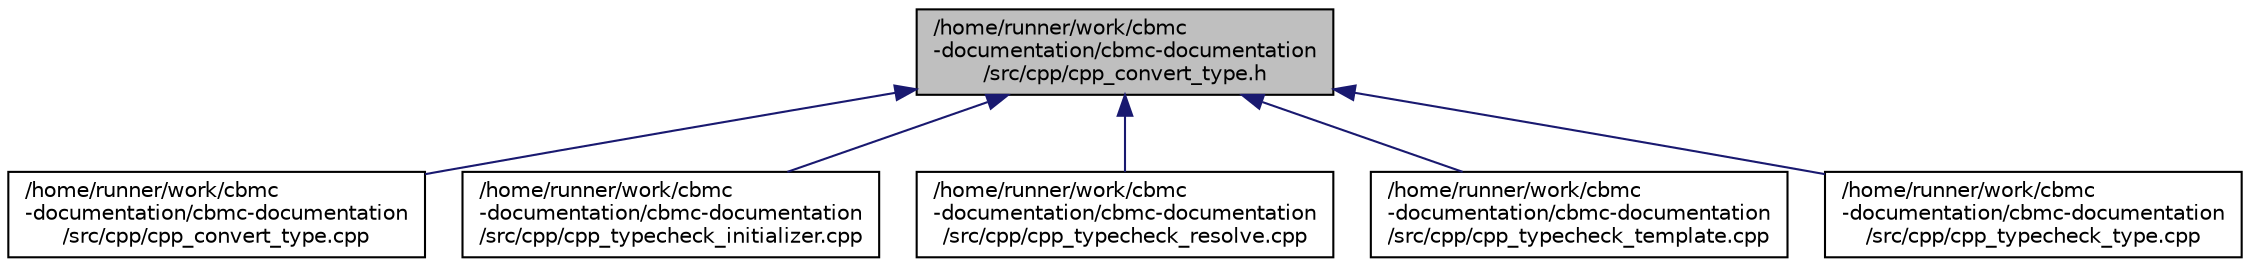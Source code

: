 digraph "/home/runner/work/cbmc-documentation/cbmc-documentation/src/cpp/cpp_convert_type.h"
{
 // LATEX_PDF_SIZE
  bgcolor="transparent";
  edge [fontname="Helvetica",fontsize="10",labelfontname="Helvetica",labelfontsize="10"];
  node [fontname="Helvetica",fontsize="10",shape=record];
  Node1 [label="/home/runner/work/cbmc\l-documentation/cbmc-documentation\l/src/cpp/cpp_convert_type.h",height=0.2,width=0.4,color="black", fillcolor="grey75", style="filled", fontcolor="black",tooltip=" "];
  Node1 -> Node2 [dir="back",color="midnightblue",fontsize="10",style="solid",fontname="Helvetica"];
  Node2 [label="/home/runner/work/cbmc\l-documentation/cbmc-documentation\l/src/cpp/cpp_convert_type.cpp",height=0.2,width=0.4,color="black",URL="$cpp__convert__type_8cpp.html",tooltip=" "];
  Node1 -> Node3 [dir="back",color="midnightblue",fontsize="10",style="solid",fontname="Helvetica"];
  Node3 [label="/home/runner/work/cbmc\l-documentation/cbmc-documentation\l/src/cpp/cpp_typecheck_initializer.cpp",height=0.2,width=0.4,color="black",URL="$cpp__typecheck__initializer_8cpp.html",tooltip=" "];
  Node1 -> Node4 [dir="back",color="midnightblue",fontsize="10",style="solid",fontname="Helvetica"];
  Node4 [label="/home/runner/work/cbmc\l-documentation/cbmc-documentation\l/src/cpp/cpp_typecheck_resolve.cpp",height=0.2,width=0.4,color="black",URL="$cpp__typecheck__resolve_8cpp.html",tooltip=" "];
  Node1 -> Node5 [dir="back",color="midnightblue",fontsize="10",style="solid",fontname="Helvetica"];
  Node5 [label="/home/runner/work/cbmc\l-documentation/cbmc-documentation\l/src/cpp/cpp_typecheck_template.cpp",height=0.2,width=0.4,color="black",URL="$cpp__typecheck__template_8cpp.html",tooltip=" "];
  Node1 -> Node6 [dir="back",color="midnightblue",fontsize="10",style="solid",fontname="Helvetica"];
  Node6 [label="/home/runner/work/cbmc\l-documentation/cbmc-documentation\l/src/cpp/cpp_typecheck_type.cpp",height=0.2,width=0.4,color="black",URL="$cpp__typecheck__type_8cpp.html",tooltip=" "];
}
